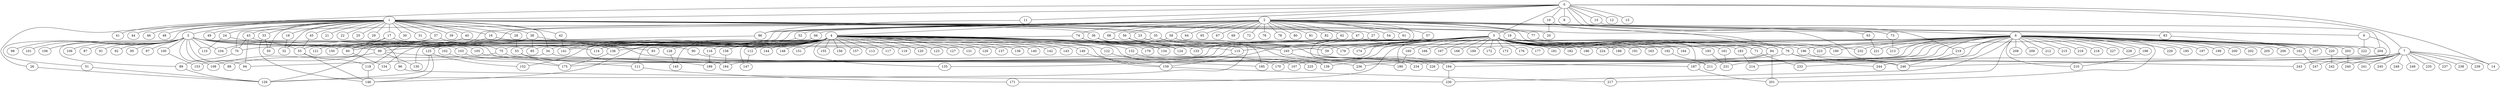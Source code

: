 
graph graphname {
    0 -- 1
0 -- 2
0 -- 3
0 -- 4
0 -- 5
0 -- 6
0 -- 7
0 -- 8
0 -- 9
0 -- 10
0 -- 11
0 -- 12
0 -- 13
0 -- 14
0 -- 15
1 -- 16
1 -- 17
1 -- 18
1 -- 19
1 -- 20
1 -- 21
1 -- 22
1 -- 23
1 -- 24
1 -- 25
1 -- 26
1 -- 27
1 -- 28
1 -- 29
1 -- 30
1 -- 31
1 -- 32
1 -- 33
1 -- 34
1 -- 35
1 -- 36
1 -- 37
1 -- 38
1 -- 39
1 -- 40
1 -- 41
1 -- 42
1 -- 43
1 -- 44
1 -- 45
1 -- 46
1 -- 47
1 -- 48
1 -- 49
1 -- 50
1 -- 51
2 -- 52
2 -- 53
2 -- 54
2 -- 55
2 -- 56
2 -- 57
2 -- 58
2 -- 59
2 -- 60
2 -- 61
2 -- 62
2 -- 63
2 -- 64
2 -- 65
2 -- 66
2 -- 67
2 -- 68
2 -- 69
2 -- 70
2 -- 71
2 -- 72
2 -- 73
2 -- 74
2 -- 75
2 -- 76
2 -- 77
2 -- 78
2 -- 79
2 -- 80
2 -- 81
2 -- 82
2 -- 83
2 -- 84
2 -- 85
2 -- 86
2 -- 246
3 -- 87
3 -- 88
3 -- 89
3 -- 90
3 -- 91
3 -- 92
3 -- 93
3 -- 94
3 -- 95
3 -- 96
3 -- 97
3 -- 98
3 -- 99
3 -- 100
3 -- 101
3 -- 102
3 -- 103
3 -- 104
3 -- 105
3 -- 106
3 -- 107
3 -- 108
3 -- 109
3 -- 110
4 -- 128
4 -- 130
4 -- 131
4 -- 132
4 -- 133
4 -- 134
4 -- 129
4 -- 136
4 -- 137
4 -- 138
4 -- 139
4 -- 140
4 -- 141
4 -- 142
4 -- 143
4 -- 144
4 -- 145
4 -- 146
4 -- 147
4 -- 148
4 -- 149
4 -- 150
4 -- 151
4 -- 152
4 -- 153
4 -- 154
4 -- 155
4 -- 156
4 -- 157
4 -- 158
4 -- 159
4 -- 135
4 -- 111
4 -- 112
4 -- 113
4 -- 114
4 -- 115
4 -- 116
4 -- 117
4 -- 118
4 -- 119
4 -- 120
4 -- 121
4 -- 122
4 -- 123
4 -- 124
4 -- 125
4 -- 126
4 -- 127
4 -- 34
5 -- 160
5 -- 161
5 -- 162
5 -- 163
5 -- 164
5 -- 165
5 -- 166
5 -- 167
5 -- 168
5 -- 169
5 -- 170
5 -- 171
5 -- 172
5 -- 173
5 -- 174
5 -- 175
5 -- 176
5 -- 177
5 -- 178
5 -- 179
5 -- 180
5 -- 181
5 -- 182
5 -- 183
5 -- 184
5 -- 185
5 -- 186
5 -- 187
5 -- 188
5 -- 189
5 -- 190
5 -- 191
5 -- 192
5 -- 193
5 -- 99
5 -- 232
6 -- 194
6 -- 195
6 -- 196
6 -- 197
6 -- 198
6 -- 199
6 -- 200
6 -- 201
6 -- 202
6 -- 203
6 -- 204
6 -- 205
6 -- 206
6 -- 207
6 -- 208
6 -- 209
6 -- 210
6 -- 211
6 -- 212
6 -- 213
6 -- 214
6 -- 215
6 -- 216
6 -- 217
6 -- 218
6 -- 219
6 -- 220
6 -- 221
6 -- 222
6 -- 223
6 -- 224
6 -- 225
6 -- 226
6 -- 227
6 -- 228
6 -- 229
6 -- 230
6 -- 231
6 -- 232
6 -- 233
6 -- 234
6 -- 190
6 -- 115
6 -- 93
7 -- 235
7 -- 236
7 -- 237
7 -- 238
7 -- 239
7 -- 240
7 -- 241
7 -- 242
7 -- 243
7 -- 244
7 -- 245
7 -- 246
7 -- 247
7 -- 248
7 -- 249
7 -- 14
9 -- 243
9 -- 222
10 -- 20
10 -- 219
11 -- 86
15 -- 204
16 -- 55
16 -- 179
17 -- 114
17 -- 60
17 -- 104
18 -- 32
19 -- 71
23 -- 178
24 -- 55
24 -- 110
26 -- 126
27 -- 211
28 -- 53
33 -- 50
33 -- 146
34 -- 236
34 -- 94
35 -- 224
35 -- 196
35 -- 60
36 -- 187
36 -- 134
37 -- 75
37 -- 121
37 -- 70
38 -- 136
38 -- 99
38 -- 85
40 -- 150
42 -- 141
43 -- 70
43 -- 94
43 -- 180
45 -- 55
47 -- 194
47 -- 79
51 -- 126
52 -- 141
53 -- 175
53 -- 111
55 -- 118
55 -- 146
56 -- 124
56 -- 139
56 -- 59
57 -- 174
58 -- 136
58 -- 223
60 -- 154
62 -- 159
62 -- 133
63 -- 221
66 -- 184
68 -- 185
70 -- 89
71 -- 233
73 -- 213
74 -- 126
74 -- 124
74 -- 114
74 -- 165
75 -- 88
75 -- 225
77 -- 84
79 -- 139
79 -- 243
79 -- 244
83 -- 162
84 -- 107
84 -- 187
84 -- 201
86 -- 125
89 -- 126
90 -- 234
96 -- 230
99 -- 130
99 -- 108
99 -- 189
100 -- 153
102 -- 175
103 -- 184
105 -- 185
111 -- 171
112 -- 147
115 -- 135
116 -- 189
118 -- 146
122 -- 170
125 -- 126
125 -- 146
125 -- 152
128 -- 145
132 -- 226
136 -- 175
149 -- 159
158 -- 184
159 -- 217
160 -- 180
161 -- 231
162 -- 247
165 -- 194
183 -- 214
187 -- 201
192 -- 211
193 -- 231
194 -- 230
196 -- 246
198 -- 210
203 -- 240
219 -- 246
220 -- 242

}
